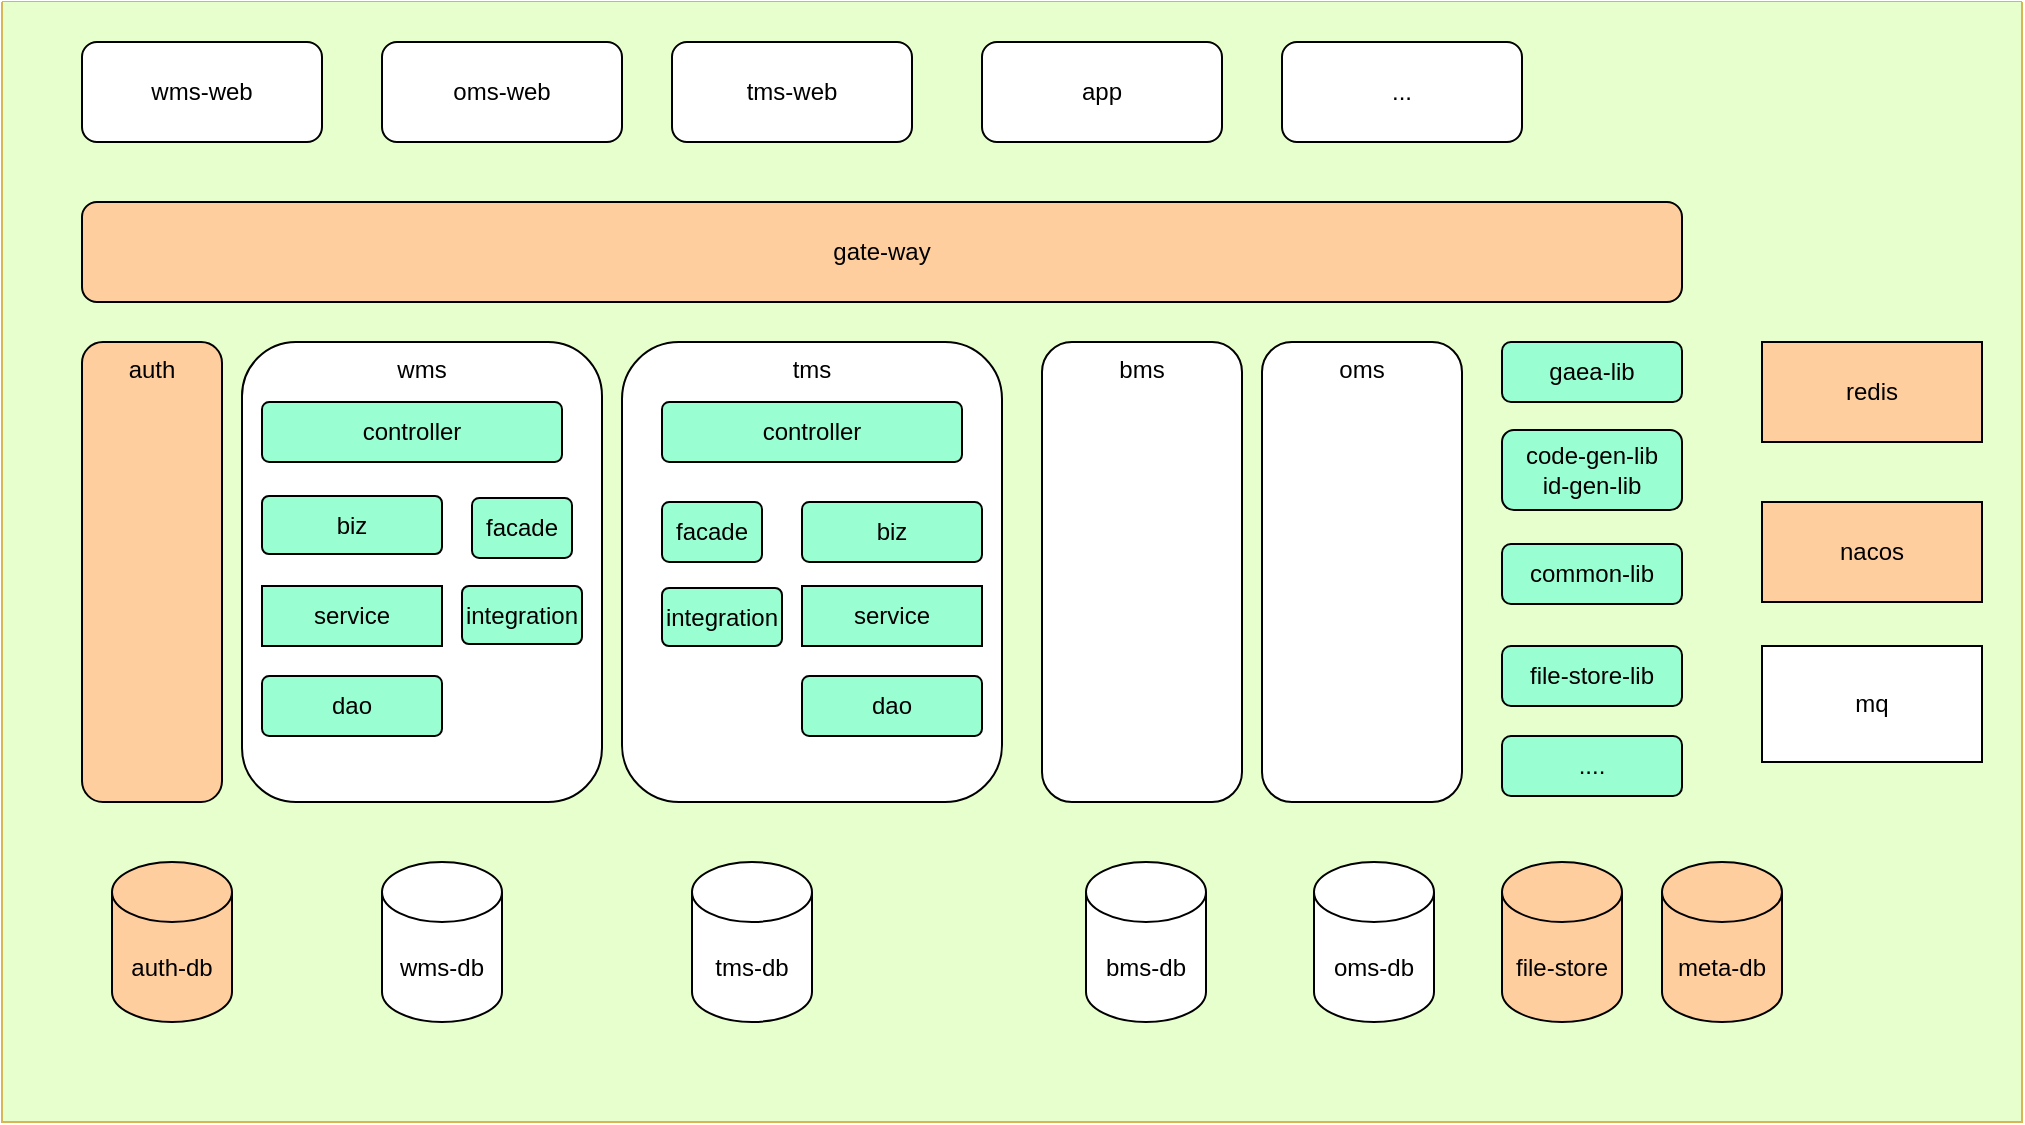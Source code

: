 <mxfile version="14.8.0" type="github">
  <diagram name="Page-1" id="0783ab3e-0a74-02c8-0abd-f7b4e66b4bec">
    <mxGraphModel dx="1022" dy="528" grid="1" gridSize="10" guides="1" tooltips="1" connect="1" arrows="1" fold="1" page="1" pageScale="1" pageWidth="850" pageHeight="1100" background="#ffffff" math="0" shadow="0">
      <root>
        <mxCell id="0" />
        <mxCell id="1" parent="0" />
        <mxCell id="eFo7KCsxgfK4nvITvgJy-15" value="" style="swimlane;startSize=0;fillColor=#fff2cc;strokeColor=#d6b656;labelBackgroundColor=#FFFFFF;labelBorderColor=none;perimeterSpacing=1;swimlaneFillColor=#E6FFCC;swimlaneLine=0;" parent="1" vertex="1">
          <mxGeometry x="10" y="40" width="1010" height="560" as="geometry" />
        </mxCell>
        <mxCell id="eFo7KCsxgfK4nvITvgJy-1" value="wms-web" style="rounded=1;whiteSpace=wrap;html=1;" parent="eFo7KCsxgfK4nvITvgJy-15" vertex="1">
          <mxGeometry x="40" y="20" width="120" height="50" as="geometry" />
        </mxCell>
        <mxCell id="eFo7KCsxgfK4nvITvgJy-10" value="tms-db" style="shape=cylinder3;whiteSpace=wrap;html=1;boundedLbl=1;backgroundOutline=1;size=15;" parent="eFo7KCsxgfK4nvITvgJy-15" vertex="1">
          <mxGeometry x="345" y="430" width="60" height="80" as="geometry" />
        </mxCell>
        <mxCell id="eFo7KCsxgfK4nvITvgJy-9" value="wms-db" style="shape=cylinder3;whiteSpace=wrap;html=1;boundedLbl=1;backgroundOutline=1;size=15;" parent="eFo7KCsxgfK4nvITvgJy-15" vertex="1">
          <mxGeometry x="190" y="430" width="60" height="80" as="geometry" />
        </mxCell>
        <mxCell id="eFo7KCsxgfK4nvITvgJy-16" value="auth-db" style="shape=cylinder3;whiteSpace=wrap;html=1;boundedLbl=1;backgroundOutline=1;size=15;fillColor=#FFCE9F;" parent="eFo7KCsxgfK4nvITvgJy-15" vertex="1">
          <mxGeometry x="55" y="430" width="60" height="80" as="geometry" />
        </mxCell>
        <mxCell id="eFo7KCsxgfK4nvITvgJy-11" value="bms-db" style="shape=cylinder3;whiteSpace=wrap;html=1;boundedLbl=1;backgroundOutline=1;size=15;" parent="eFo7KCsxgfK4nvITvgJy-15" vertex="1">
          <mxGeometry x="542" y="430" width="60" height="80" as="geometry" />
        </mxCell>
        <mxCell id="eFo7KCsxgfK4nvITvgJy-12" value="oms-db" style="shape=cylinder3;whiteSpace=wrap;html=1;boundedLbl=1;backgroundOutline=1;size=15;" parent="eFo7KCsxgfK4nvITvgJy-15" vertex="1">
          <mxGeometry x="656" y="430" width="60" height="80" as="geometry" />
        </mxCell>
        <mxCell id="eFo7KCsxgfK4nvITvgJy-5" value="wms" style="rounded=1;whiteSpace=wrap;html=1;verticalAlign=top;" parent="eFo7KCsxgfK4nvITvgJy-15" vertex="1">
          <mxGeometry x="120" y="170" width="180" height="230" as="geometry" />
        </mxCell>
        <mxCell id="eFo7KCsxgfK4nvITvgJy-6" value="tms" style="rounded=1;whiteSpace=wrap;html=1;verticalAlign=top;" parent="eFo7KCsxgfK4nvITvgJy-15" vertex="1">
          <mxGeometry x="310" y="170" width="190" height="230" as="geometry" />
        </mxCell>
        <mxCell id="eFo7KCsxgfK4nvITvgJy-7" value="bms" style="rounded=1;whiteSpace=wrap;html=1;verticalAlign=top;" parent="eFo7KCsxgfK4nvITvgJy-15" vertex="1">
          <mxGeometry x="520" y="170" width="100" height="230" as="geometry" />
        </mxCell>
        <mxCell id="eFo7KCsxgfK4nvITvgJy-18" value="redis" style="rounded=0;whiteSpace=wrap;html=1;fillColor=#FFCE9F;" parent="eFo7KCsxgfK4nvITvgJy-15" vertex="1">
          <mxGeometry x="880" y="170" width="110" height="50" as="geometry" />
        </mxCell>
        <mxCell id="eFo7KCsxgfK4nvITvgJy-8" value="oms" style="rounded=1;whiteSpace=wrap;html=1;verticalAlign=top;" parent="eFo7KCsxgfK4nvITvgJy-15" vertex="1">
          <mxGeometry x="630" y="170" width="100" height="230" as="geometry" />
        </mxCell>
        <mxCell id="eFo7KCsxgfK4nvITvgJy-19" value="nacos" style="rounded=0;whiteSpace=wrap;html=1;fillColor=#FFCE9F;" parent="eFo7KCsxgfK4nvITvgJy-15" vertex="1">
          <mxGeometry x="880" y="250" width="110" height="50" as="geometry" />
        </mxCell>
        <mxCell id="eFo7KCsxgfK4nvITvgJy-13" value="auth" style="rounded=1;whiteSpace=wrap;html=1;verticalAlign=top;fillColor=#FFCE9F;" parent="eFo7KCsxgfK4nvITvgJy-15" vertex="1">
          <mxGeometry x="40" y="170" width="70" height="230" as="geometry" />
        </mxCell>
        <mxCell id="eFo7KCsxgfK4nvITvgJy-3" value="gate-way" style="rounded=1;whiteSpace=wrap;html=1;fillColor=#FFCE9F;" parent="eFo7KCsxgfK4nvITvgJy-15" vertex="1">
          <mxGeometry x="40" y="100" width="800" height="50" as="geometry" />
        </mxCell>
        <mxCell id="eFo7KCsxgfK4nvITvgJy-4" value="oms-web" style="rounded=1;whiteSpace=wrap;html=1;" parent="eFo7KCsxgfK4nvITvgJy-15" vertex="1">
          <mxGeometry x="190" y="20" width="120" height="50" as="geometry" />
        </mxCell>
        <mxCell id="eFo7KCsxgfK4nvITvgJy-2" value="app" style="rounded=1;whiteSpace=wrap;html=1;" parent="eFo7KCsxgfK4nvITvgJy-15" vertex="1">
          <mxGeometry x="490" y="20" width="120" height="50" as="geometry" />
        </mxCell>
        <mxCell id="eFo7KCsxgfK4nvITvgJy-20" value="tms-web" style="rounded=1;whiteSpace=wrap;html=1;" parent="eFo7KCsxgfK4nvITvgJy-15" vertex="1">
          <mxGeometry x="335" y="20" width="120" height="50" as="geometry" />
        </mxCell>
        <mxCell id="eFo7KCsxgfK4nvITvgJy-21" value="..." style="rounded=1;whiteSpace=wrap;html=1;" parent="eFo7KCsxgfK4nvITvgJy-15" vertex="1">
          <mxGeometry x="640" y="20" width="120" height="50" as="geometry" />
        </mxCell>
        <mxCell id="eFo7KCsxgfK4nvITvgJy-22" value="gaea-lib" style="rounded=1;whiteSpace=wrap;html=1;fillColor=#99FFD3;" parent="eFo7KCsxgfK4nvITvgJy-15" vertex="1">
          <mxGeometry x="750" y="170" width="90" height="30" as="geometry" />
        </mxCell>
        <mxCell id="eFo7KCsxgfK4nvITvgJy-23" value="code-gen-lib&lt;br&gt;id-gen-lib" style="rounded=1;whiteSpace=wrap;html=1;fillColor=#99FFD3;" parent="eFo7KCsxgfK4nvITvgJy-15" vertex="1">
          <mxGeometry x="750" y="214" width="90" height="40" as="geometry" />
        </mxCell>
        <mxCell id="eFo7KCsxgfK4nvITvgJy-24" value="common-lib" style="rounded=1;whiteSpace=wrap;html=1;fillColor=#99FFD3;" parent="eFo7KCsxgfK4nvITvgJy-15" vertex="1">
          <mxGeometry x="750" y="271" width="90" height="30" as="geometry" />
        </mxCell>
        <mxCell id="eFo7KCsxgfK4nvITvgJy-25" value="file-store-lib" style="rounded=1;whiteSpace=wrap;html=1;fillColor=#99FFD3;" parent="eFo7KCsxgfK4nvITvgJy-15" vertex="1">
          <mxGeometry x="750" y="322" width="90" height="30" as="geometry" />
        </mxCell>
        <mxCell id="eFo7KCsxgfK4nvITvgJy-26" value="file-store" style="shape=cylinder3;whiteSpace=wrap;html=1;boundedLbl=1;backgroundOutline=1;size=15;fillColor=#FFCE9F;" parent="eFo7KCsxgfK4nvITvgJy-15" vertex="1">
          <mxGeometry x="750" y="430" width="60" height="80" as="geometry" />
        </mxCell>
        <mxCell id="eFo7KCsxgfK4nvITvgJy-27" value="...." style="rounded=1;whiteSpace=wrap;html=1;fillColor=#99FFD3;" parent="eFo7KCsxgfK4nvITvgJy-15" vertex="1">
          <mxGeometry x="750" y="367" width="90" height="30" as="geometry" />
        </mxCell>
        <mxCell id="eFo7KCsxgfK4nvITvgJy-28" value="mq" style="rounded=0;whiteSpace=wrap;html=1;" parent="eFo7KCsxgfK4nvITvgJy-15" vertex="1">
          <mxGeometry x="880" y="322" width="110" height="58" as="geometry" />
        </mxCell>
        <mxCell id="eFo7KCsxgfK4nvITvgJy-29" value="controller" style="rounded=1;whiteSpace=wrap;html=1;fillColor=#99FFD3;arcSize=12;" parent="eFo7KCsxgfK4nvITvgJy-15" vertex="1">
          <mxGeometry x="330" y="200" width="150" height="30" as="geometry" />
        </mxCell>
        <mxCell id="eFo7KCsxgfK4nvITvgJy-33" value="dao" style="rounded=1;whiteSpace=wrap;html=1;fillColor=#99FFD3;arcSize=12;" parent="eFo7KCsxgfK4nvITvgJy-15" vertex="1">
          <mxGeometry x="400" y="337" width="90" height="30" as="geometry" />
        </mxCell>
        <mxCell id="eFo7KCsxgfK4nvITvgJy-32" value="service" style="rounded=1;whiteSpace=wrap;html=1;fillColor=#99FFD3;arcSize=0;" parent="eFo7KCsxgfK4nvITvgJy-15" vertex="1">
          <mxGeometry x="400" y="292" width="90" height="30" as="geometry" />
        </mxCell>
        <mxCell id="eFo7KCsxgfK4nvITvgJy-31" value="biz" style="rounded=1;whiteSpace=wrap;html=1;fillColor=#99FFD3;arcSize=12;" parent="eFo7KCsxgfK4nvITvgJy-15" vertex="1">
          <mxGeometry x="400" y="250" width="90" height="30" as="geometry" />
        </mxCell>
        <mxCell id="eFo7KCsxgfK4nvITvgJy-30" value="integration" style="rounded=1;whiteSpace=wrap;html=1;fillColor=#99FFD3;arcSize=12;" parent="eFo7KCsxgfK4nvITvgJy-15" vertex="1">
          <mxGeometry x="330" y="293" width="60" height="29" as="geometry" />
        </mxCell>
        <mxCell id="eFo7KCsxgfK4nvITvgJy-41" value="controller" style="rounded=1;whiteSpace=wrap;html=1;fillColor=#99FFD3;arcSize=12;" parent="eFo7KCsxgfK4nvITvgJy-15" vertex="1">
          <mxGeometry x="130" y="200" width="150" height="30" as="geometry" />
        </mxCell>
        <mxCell id="eFo7KCsxgfK4nvITvgJy-42" value="dao" style="rounded=1;whiteSpace=wrap;html=1;fillColor=#99FFD3;arcSize=12;" parent="eFo7KCsxgfK4nvITvgJy-15" vertex="1">
          <mxGeometry x="130" y="337" width="90" height="30" as="geometry" />
        </mxCell>
        <mxCell id="eFo7KCsxgfK4nvITvgJy-43" value="service" style="rounded=1;whiteSpace=wrap;html=1;fillColor=#99FFD3;arcSize=0;" parent="eFo7KCsxgfK4nvITvgJy-15" vertex="1">
          <mxGeometry x="130" y="292" width="90" height="30" as="geometry" />
        </mxCell>
        <mxCell id="eFo7KCsxgfK4nvITvgJy-44" value="biz" style="rounded=1;whiteSpace=wrap;html=1;fillColor=#99FFD3;arcSize=12;" parent="eFo7KCsxgfK4nvITvgJy-15" vertex="1">
          <mxGeometry x="130" y="247" width="90" height="29" as="geometry" />
        </mxCell>
        <mxCell id="eFo7KCsxgfK4nvITvgJy-45" value="integration" style="rounded=1;whiteSpace=wrap;html=1;fillColor=#99FFD3;arcSize=12;" parent="eFo7KCsxgfK4nvITvgJy-15" vertex="1">
          <mxGeometry x="230" y="292" width="60" height="29" as="geometry" />
        </mxCell>
        <mxCell id="eFo7KCsxgfK4nvITvgJy-46" value="facade" style="rounded=1;whiteSpace=wrap;html=1;fillColor=#99FFD3;arcSize=12;" parent="eFo7KCsxgfK4nvITvgJy-15" vertex="1">
          <mxGeometry x="235" y="248" width="50" height="30" as="geometry" />
        </mxCell>
        <mxCell id="eFo7KCsxgfK4nvITvgJy-47" value="facade" style="rounded=1;whiteSpace=wrap;html=1;fillColor=#99FFD3;arcSize=12;" parent="eFo7KCsxgfK4nvITvgJy-15" vertex="1">
          <mxGeometry x="330" y="250" width="50" height="30" as="geometry" />
        </mxCell>
        <mxCell id="q3Hw6jMColI5vgzprX56-1" value="meta-db" style="shape=cylinder3;whiteSpace=wrap;html=1;boundedLbl=1;backgroundOutline=1;size=15;fillColor=#FFCE9F;" vertex="1" parent="eFo7KCsxgfK4nvITvgJy-15">
          <mxGeometry x="830" y="430" width="60" height="80" as="geometry" />
        </mxCell>
      </root>
    </mxGraphModel>
  </diagram>
</mxfile>
